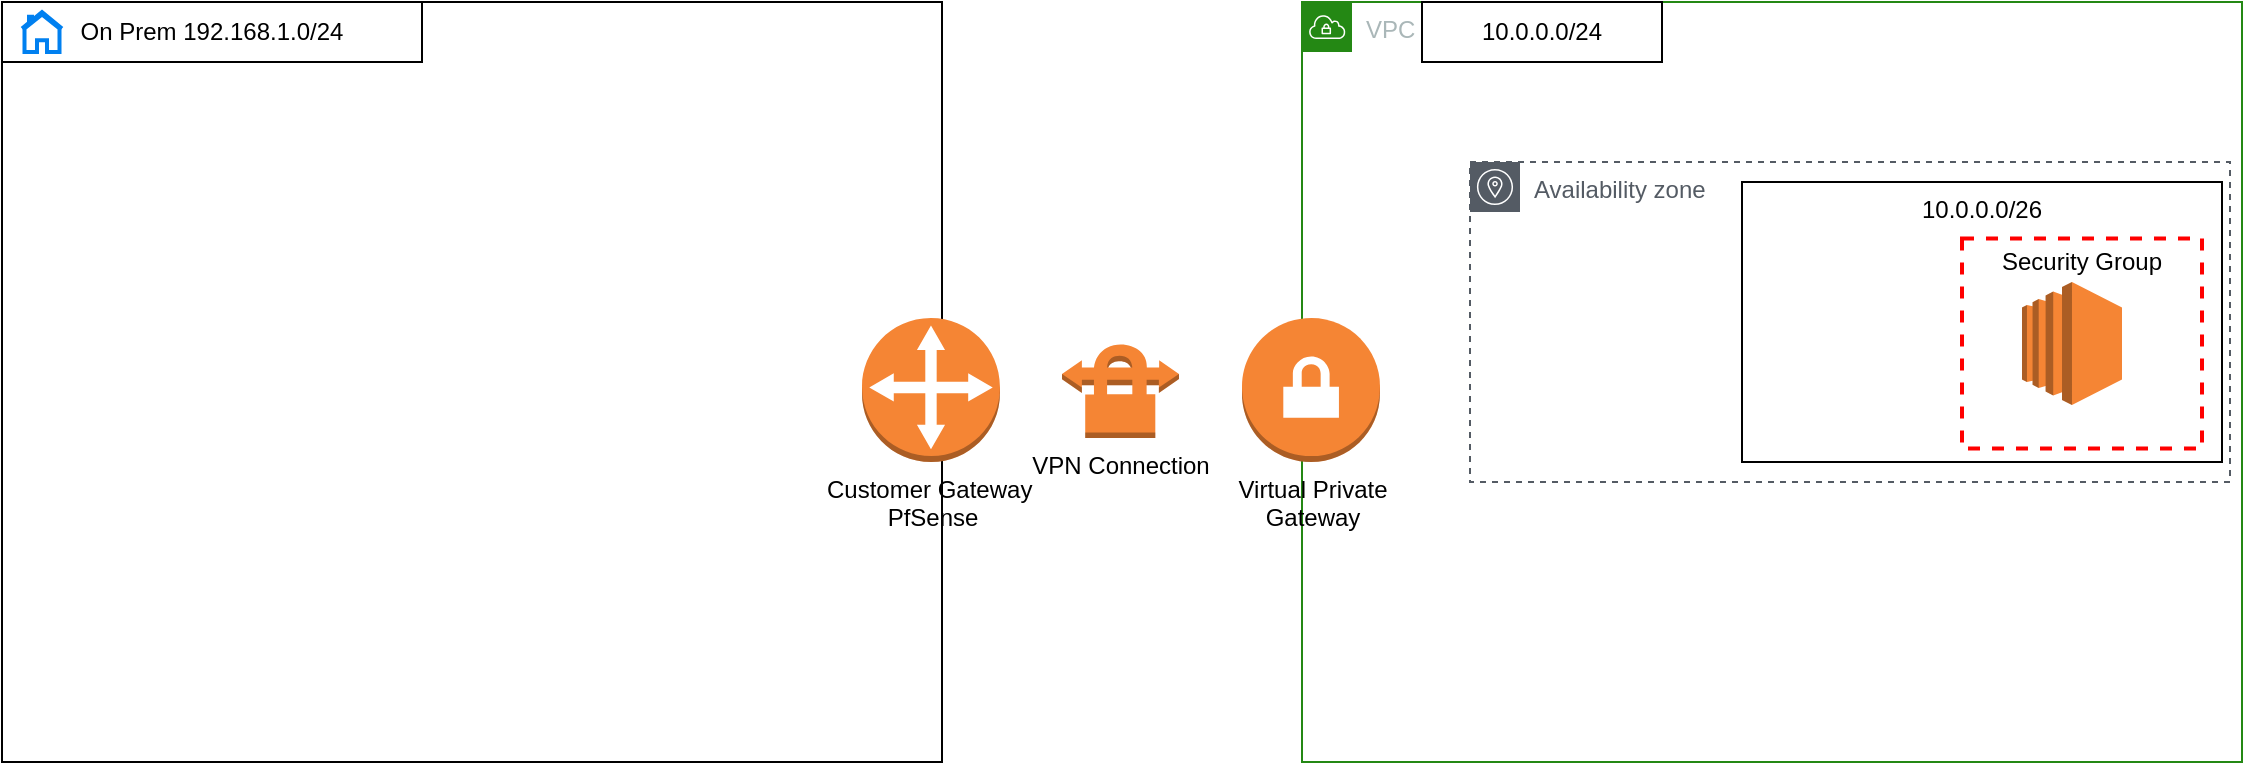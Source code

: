 <mxfile version="15.8.8" type="github">
  <diagram id="V7je1O-hMXL9oF9jtUTb" name="Page-1">
    <mxGraphModel dx="2253" dy="771" grid="1" gridSize="10" guides="1" tooltips="1" connect="1" arrows="1" fold="1" page="1" pageScale="1" pageWidth="827" pageHeight="1169" math="0" shadow="0">
      <root>
        <mxCell id="0" />
        <mxCell id="1" parent="0" />
        <mxCell id="sKMQY5zvEQgRqJb_hfwc-5" value="10.0.0.0/26" style="rounded=0;whiteSpace=wrap;html=1;shadow=0;fillColor=none;verticalAlign=top;" parent="1" vertex="1">
          <mxGeometry x="550" y="130" width="240" height="140" as="geometry" />
        </mxCell>
        <mxCell id="sKMQY5zvEQgRqJb_hfwc-83" value="" style="rounded=0;whiteSpace=wrap;html=1;fillColor=none;" parent="1" vertex="1">
          <mxGeometry x="-320" y="40" width="470" height="380" as="geometry" />
        </mxCell>
        <mxCell id="sKMQY5zvEQgRqJb_hfwc-1" value="VPC" style="points=[[0,0],[0.25,0],[0.5,0],[0.75,0],[1,0],[1,0.25],[1,0.5],[1,0.75],[1,1],[0.75,1],[0.5,1],[0.25,1],[0,1],[0,0.75],[0,0.5],[0,0.25]];outlineConnect=0;gradientColor=none;html=1;whiteSpace=wrap;fontSize=12;fontStyle=0;shape=mxgraph.aws4.group;grIcon=mxgraph.aws4.group_vpc;strokeColor=#248814;fillColor=none;verticalAlign=top;align=left;spacingLeft=30;fontColor=#AAB7B8;dashed=0;" parent="1" vertex="1">
          <mxGeometry x="330" y="40" width="470" height="380" as="geometry" />
        </mxCell>
        <mxCell id="sKMQY5zvEQgRqJb_hfwc-2" value="Availability zone" style="sketch=0;outlineConnect=0;gradientColor=none;html=1;whiteSpace=wrap;fontSize=12;fontStyle=0;shape=mxgraph.aws4.group;grIcon=mxgraph.aws4.group_availability_zone;strokeColor=#545B64;fillColor=none;verticalAlign=top;align=left;spacingLeft=30;fontColor=#545B64;dashed=1;" parent="1" vertex="1">
          <mxGeometry x="414" y="120" width="380" height="160" as="geometry" />
        </mxCell>
        <mxCell id="sKMQY5zvEQgRqJb_hfwc-3" value="" style="outlineConnect=0;dashed=0;verticalLabelPosition=bottom;verticalAlign=top;align=center;html=1;shape=mxgraph.aws3.ec2;fillColor=#F58534;gradientColor=none;" parent="1" vertex="1">
          <mxGeometry x="690" y="180" width="50" height="61.5" as="geometry" />
        </mxCell>
        <mxCell id="sKMQY5zvEQgRqJb_hfwc-4" value="10.0.0.0/24" style="rounded=0;whiteSpace=wrap;html=1;" parent="1" vertex="1">
          <mxGeometry x="390" y="40" width="120" height="30" as="geometry" />
        </mxCell>
        <mxCell id="sKMQY5zvEQgRqJb_hfwc-6" value="" style="html=1;verticalLabelPosition=bottom;align=center;labelBackgroundColor=#ffffff;verticalAlign=top;strokeWidth=2;strokeColor=#0080F0;shadow=0;dashed=0;shape=mxgraph.ios7.icons.home;" parent="1" vertex="1">
          <mxGeometry x="-310" y="45" width="20" height="20" as="geometry" />
        </mxCell>
        <mxCell id="sKMQY5zvEQgRqJb_hfwc-84" value="On Prem 192.168.1.0/24" style="rounded=0;whiteSpace=wrap;html=1;fillColor=none;" parent="1" vertex="1">
          <mxGeometry x="-320" y="40" width="210" height="30" as="geometry" />
        </mxCell>
        <mxCell id="sKMQY5zvEQgRqJb_hfwc-85" value="Virtual Private&lt;br&gt;Gateway" style="outlineConnect=0;dashed=0;verticalLabelPosition=bottom;verticalAlign=top;align=center;html=1;shape=mxgraph.aws3.vpn_gateway;fillColor=#F58534;gradientColor=none;" parent="1" vertex="1">
          <mxGeometry x="300" y="198" width="69" height="72" as="geometry" />
        </mxCell>
        <mxCell id="sKMQY5zvEQgRqJb_hfwc-86" value="VPN Connection" style="outlineConnect=0;dashed=0;verticalLabelPosition=bottom;verticalAlign=top;align=center;html=1;shape=mxgraph.aws3.vpn_connection;fillColor=#F58534;gradientColor=none;" parent="1" vertex="1">
          <mxGeometry x="210" y="210" width="58.5" height="48" as="geometry" />
        </mxCell>
        <mxCell id="sKMQY5zvEQgRqJb_hfwc-93" value="Customer Gateway&amp;nbsp;&lt;br&gt;PfSense" style="outlineConnect=0;dashed=0;verticalLabelPosition=bottom;verticalAlign=top;align=center;html=1;shape=mxgraph.aws3.customer_gateway;fillColor=#F58534;gradientColor=none;" parent="1" vertex="1">
          <mxGeometry x="110" y="198" width="69" height="72" as="geometry" />
        </mxCell>
        <mxCell id="sKMQY5zvEQgRqJb_hfwc-94" value="Security Group" style="fontStyle=0;verticalAlign=top;align=center;spacingTop=-2;fillColor=none;rounded=0;whiteSpace=wrap;html=1;strokeColor=#FF0000;strokeWidth=2;dashed=1;container=1;collapsible=0;expand=0;recursiveResize=0;" parent="1" vertex="1">
          <mxGeometry x="660" y="158.25" width="120" height="105" as="geometry" />
        </mxCell>
      </root>
    </mxGraphModel>
  </diagram>
</mxfile>

